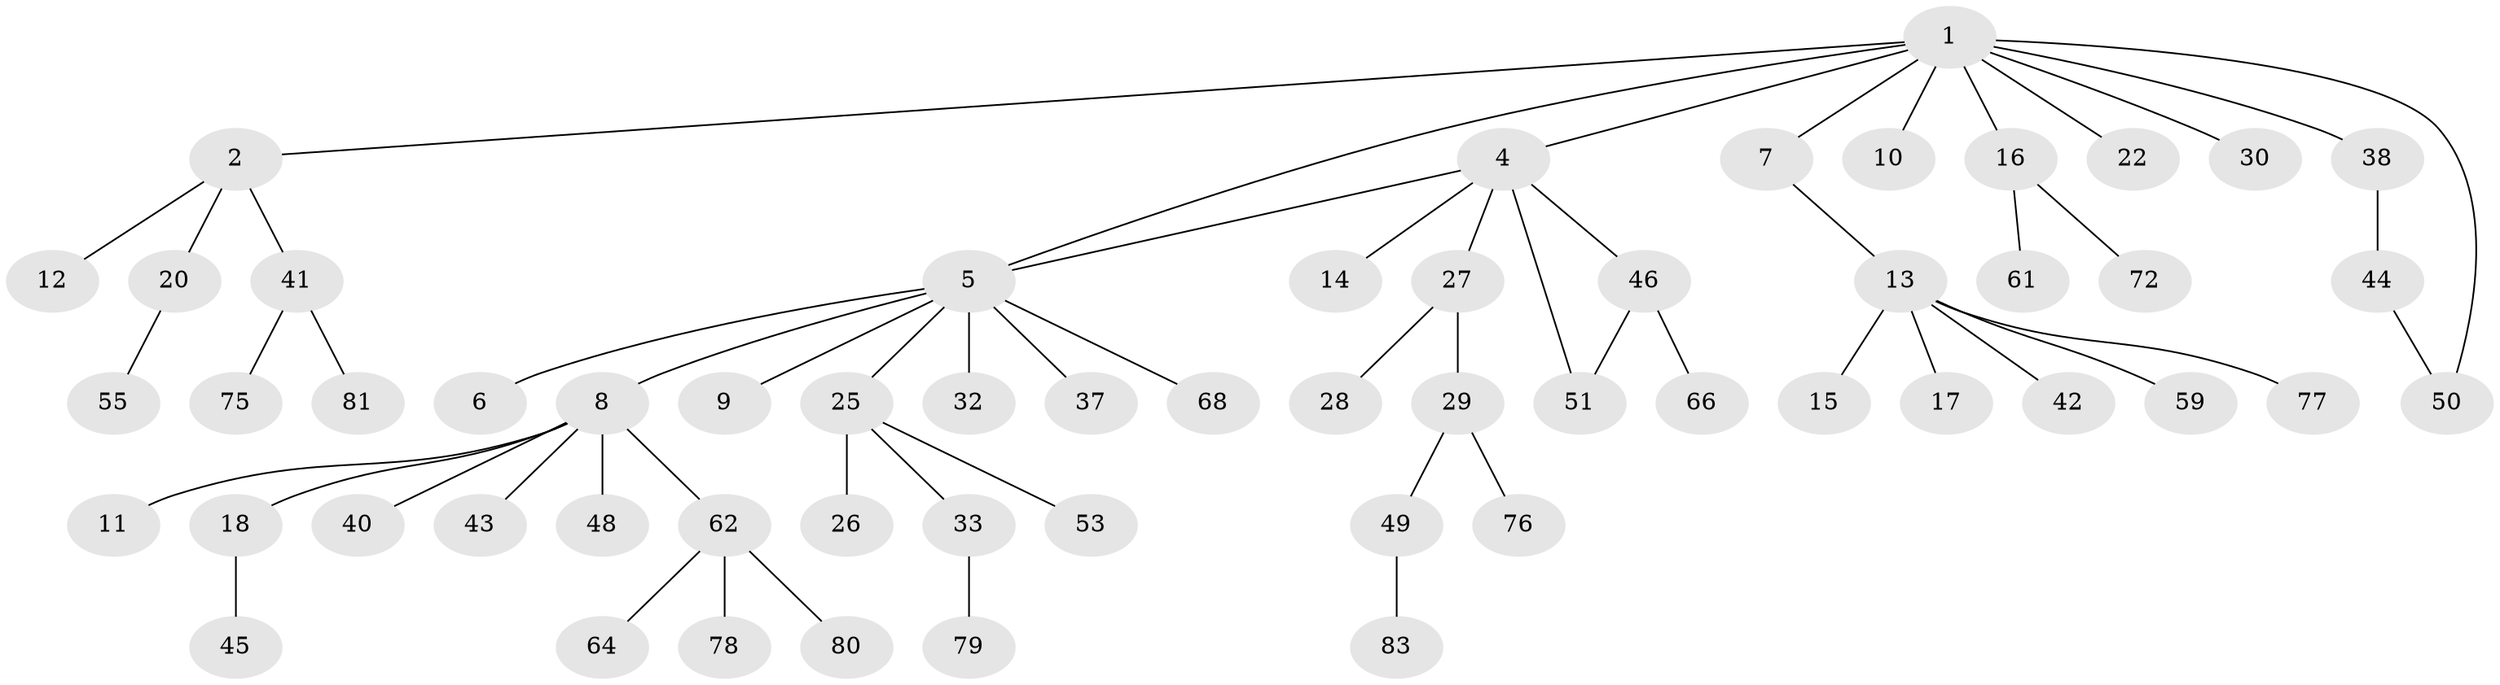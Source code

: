 // original degree distribution, {8: 0.012048192771084338, 4: 0.07228915662650602, 6: 0.03614457831325301, 7: 0.012048192771084338, 1: 0.4939759036144578, 2: 0.27710843373493976, 3: 0.08433734939759036, 5: 0.012048192771084338}
// Generated by graph-tools (version 1.1) at 2025/10/02/27/25 16:10:53]
// undirected, 57 vertices, 59 edges
graph export_dot {
graph [start="1"]
  node [color=gray90,style=filled];
  1 [super="+3"];
  2 [super="+39"];
  4 [super="+47"];
  5 [super="+21"];
  6;
  7;
  8 [super="+35"];
  9;
  10;
  11 [super="+52"];
  12 [super="+65"];
  13 [super="+23"];
  14;
  15;
  16 [super="+19"];
  17;
  18;
  20 [super="+36"];
  22 [super="+24"];
  25 [super="+67"];
  26 [super="+31"];
  27 [super="+82"];
  28;
  29 [super="+69"];
  30 [super="+34"];
  32;
  33 [super="+54"];
  37;
  38;
  40;
  41 [super="+58"];
  42;
  43;
  44;
  45 [super="+56"];
  46 [super="+63"];
  48 [super="+71"];
  49;
  50 [super="+70"];
  51 [super="+57"];
  53;
  55 [super="+60"];
  59;
  61;
  62 [super="+73"];
  64 [super="+74"];
  66;
  68;
  72;
  75;
  76;
  77;
  78;
  79;
  80;
  81;
  83;
  1 -- 2;
  1 -- 7;
  1 -- 16;
  1 -- 30;
  1 -- 38;
  1 -- 50;
  1 -- 10;
  1 -- 4;
  1 -- 22;
  1 -- 5;
  2 -- 12;
  2 -- 20;
  2 -- 41;
  4 -- 5;
  4 -- 14;
  4 -- 27;
  4 -- 46;
  4 -- 51;
  5 -- 6;
  5 -- 8;
  5 -- 9;
  5 -- 32;
  5 -- 68;
  5 -- 37;
  5 -- 25;
  7 -- 13;
  8 -- 11;
  8 -- 18;
  8 -- 40;
  8 -- 43;
  8 -- 48;
  8 -- 62;
  13 -- 15;
  13 -- 17;
  13 -- 42;
  13 -- 59;
  13 -- 77;
  16 -- 61;
  16 -- 72;
  18 -- 45;
  20 -- 55;
  25 -- 26;
  25 -- 33;
  25 -- 53;
  27 -- 28;
  27 -- 29;
  29 -- 49;
  29 -- 76;
  33 -- 79;
  38 -- 44;
  41 -- 81;
  41 -- 75;
  44 -- 50;
  46 -- 51;
  46 -- 66;
  49 -- 83;
  62 -- 64;
  62 -- 80;
  62 -- 78;
}
